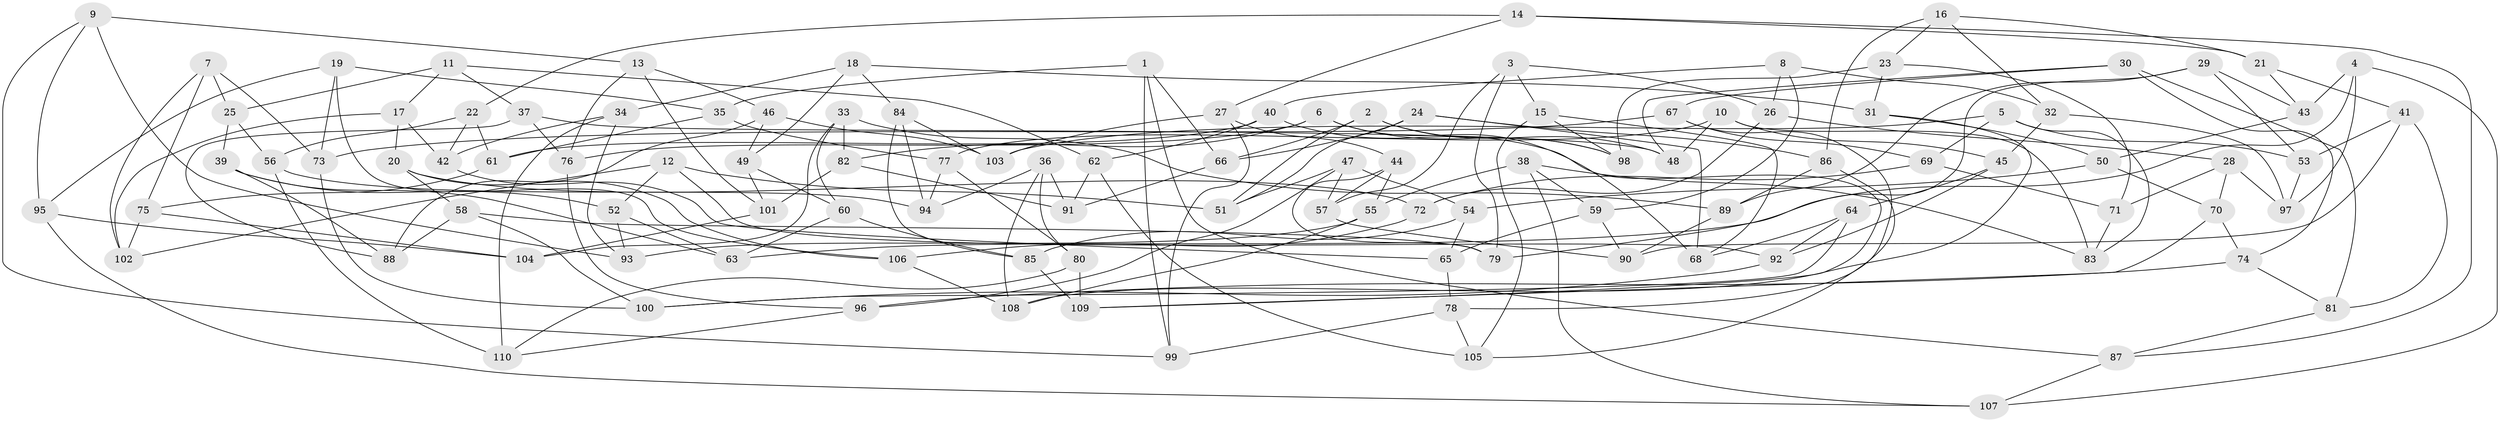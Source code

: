 // coarse degree distribution, {6: 0.4025974025974026, 4: 0.5454545454545454, 5: 0.025974025974025976, 3: 0.025974025974025976}
// Generated by graph-tools (version 1.1) at 2025/52/02/27/25 19:52:28]
// undirected, 110 vertices, 220 edges
graph export_dot {
graph [start="1"]
  node [color=gray90,style=filled];
  1;
  2;
  3;
  4;
  5;
  6;
  7;
  8;
  9;
  10;
  11;
  12;
  13;
  14;
  15;
  16;
  17;
  18;
  19;
  20;
  21;
  22;
  23;
  24;
  25;
  26;
  27;
  28;
  29;
  30;
  31;
  32;
  33;
  34;
  35;
  36;
  37;
  38;
  39;
  40;
  41;
  42;
  43;
  44;
  45;
  46;
  47;
  48;
  49;
  50;
  51;
  52;
  53;
  54;
  55;
  56;
  57;
  58;
  59;
  60;
  61;
  62;
  63;
  64;
  65;
  66;
  67;
  68;
  69;
  70;
  71;
  72;
  73;
  74;
  75;
  76;
  77;
  78;
  79;
  80;
  81;
  82;
  83;
  84;
  85;
  86;
  87;
  88;
  89;
  90;
  91;
  92;
  93;
  94;
  95;
  96;
  97;
  98;
  99;
  100;
  101;
  102;
  103;
  104;
  105;
  106;
  107;
  108;
  109;
  110;
  1 -- 99;
  1 -- 66;
  1 -- 35;
  1 -- 87;
  2 -- 98;
  2 -- 66;
  2 -- 48;
  2 -- 51;
  3 -- 26;
  3 -- 57;
  3 -- 79;
  3 -- 15;
  4 -- 97;
  4 -- 107;
  4 -- 43;
  4 -- 63;
  5 -- 103;
  5 -- 69;
  5 -- 53;
  5 -- 83;
  6 -- 82;
  6 -- 68;
  6 -- 98;
  6 -- 76;
  7 -- 75;
  7 -- 102;
  7 -- 25;
  7 -- 73;
  8 -- 40;
  8 -- 26;
  8 -- 59;
  8 -- 32;
  9 -- 99;
  9 -- 13;
  9 -- 93;
  9 -- 95;
  10 -- 48;
  10 -- 77;
  10 -- 45;
  10 -- 83;
  11 -- 62;
  11 -- 17;
  11 -- 37;
  11 -- 25;
  12 -- 51;
  12 -- 102;
  12 -- 92;
  12 -- 52;
  13 -- 76;
  13 -- 46;
  13 -- 101;
  14 -- 21;
  14 -- 22;
  14 -- 27;
  14 -- 87;
  15 -- 105;
  15 -- 68;
  15 -- 98;
  16 -- 86;
  16 -- 23;
  16 -- 32;
  16 -- 21;
  17 -- 42;
  17 -- 20;
  17 -- 102;
  18 -- 84;
  18 -- 49;
  18 -- 34;
  18 -- 31;
  19 -- 73;
  19 -- 35;
  19 -- 95;
  19 -- 106;
  20 -- 72;
  20 -- 106;
  20 -- 58;
  21 -- 41;
  21 -- 43;
  22 -- 61;
  22 -- 42;
  22 -- 56;
  23 -- 31;
  23 -- 71;
  23 -- 98;
  24 -- 66;
  24 -- 86;
  24 -- 51;
  24 -- 68;
  25 -- 39;
  25 -- 56;
  26 -- 28;
  26 -- 72;
  27 -- 99;
  27 -- 44;
  27 -- 103;
  28 -- 97;
  28 -- 70;
  28 -- 71;
  29 -- 89;
  29 -- 43;
  29 -- 53;
  29 -- 79;
  30 -- 81;
  30 -- 67;
  30 -- 48;
  30 -- 74;
  31 -- 50;
  31 -- 108;
  32 -- 97;
  32 -- 45;
  33 -- 104;
  33 -- 89;
  33 -- 60;
  33 -- 82;
  34 -- 93;
  34 -- 110;
  34 -- 42;
  35 -- 77;
  35 -- 61;
  36 -- 80;
  36 -- 108;
  36 -- 91;
  36 -- 94;
  37 -- 48;
  37 -- 88;
  37 -- 76;
  38 -- 83;
  38 -- 59;
  38 -- 55;
  38 -- 107;
  39 -- 63;
  39 -- 52;
  39 -- 88;
  40 -- 62;
  40 -- 109;
  40 -- 61;
  41 -- 81;
  41 -- 53;
  41 -- 90;
  42 -- 65;
  43 -- 50;
  44 -- 57;
  44 -- 79;
  44 -- 55;
  45 -- 64;
  45 -- 92;
  46 -- 103;
  46 -- 88;
  46 -- 49;
  47 -- 96;
  47 -- 51;
  47 -- 57;
  47 -- 54;
  49 -- 101;
  49 -- 60;
  50 -- 70;
  50 -- 54;
  52 -- 93;
  52 -- 63;
  53 -- 97;
  54 -- 85;
  54 -- 65;
  55 -- 108;
  55 -- 93;
  56 -- 94;
  56 -- 110;
  57 -- 90;
  58 -- 100;
  58 -- 88;
  58 -- 79;
  59 -- 65;
  59 -- 90;
  60 -- 63;
  60 -- 85;
  61 -- 75;
  62 -- 105;
  62 -- 91;
  64 -- 92;
  64 -- 68;
  64 -- 100;
  65 -- 78;
  66 -- 91;
  67 -- 73;
  67 -- 69;
  67 -- 78;
  69 -- 71;
  69 -- 72;
  70 -- 109;
  70 -- 74;
  71 -- 83;
  72 -- 106;
  73 -- 100;
  74 -- 81;
  74 -- 96;
  75 -- 104;
  75 -- 102;
  76 -- 96;
  77 -- 94;
  77 -- 80;
  78 -- 105;
  78 -- 99;
  80 -- 110;
  80 -- 109;
  81 -- 87;
  82 -- 101;
  82 -- 91;
  84 -- 85;
  84 -- 94;
  84 -- 103;
  85 -- 109;
  86 -- 89;
  86 -- 105;
  87 -- 107;
  89 -- 90;
  92 -- 100;
  95 -- 104;
  95 -- 107;
  96 -- 110;
  101 -- 104;
  106 -- 108;
}
